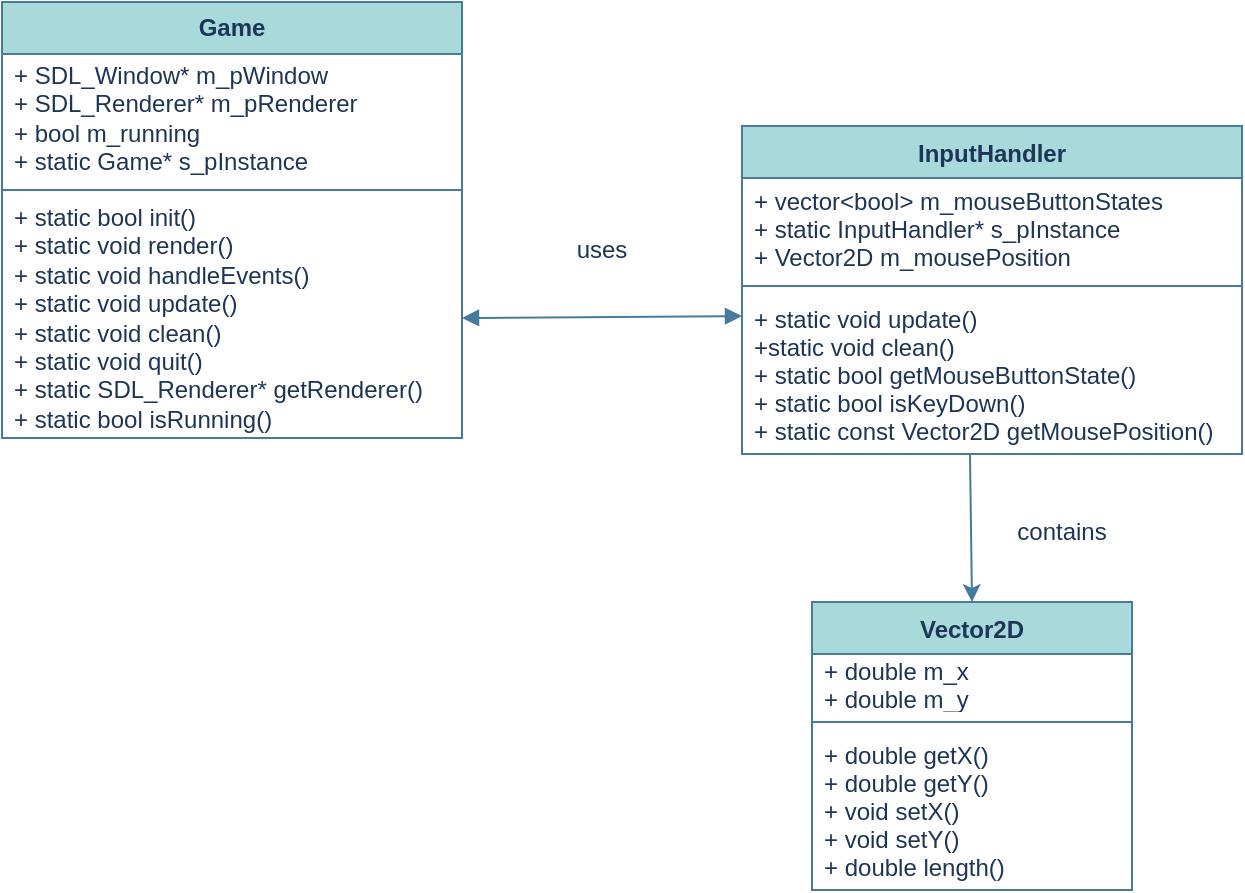 <mxfile>
    <diagram id="kzSkmYJDmj3nojiU0u4o" name="Page-1">
        <mxGraphModel dx="820" dy="459" grid="1" gridSize="10" guides="1" tooltips="1" connect="1" arrows="1" fold="1" page="1" pageScale="1" pageWidth="827" pageHeight="1169" background="#FFFFFF" math="0" shadow="0">
            <root>
                <mxCell id="0"/>
                <mxCell id="1" parent="0"/>
                <mxCell id="Ja4RdyoNQm9fj4kVBd8g-1" value="Game" style="swimlane;fontStyle=1;align=center;verticalAlign=middle;childLayout=stackLayout;horizontal=1;startSize=26;horizontalStack=0;resizeParent=1;resizeParentMax=0;resizeLast=0;collapsible=1;marginBottom=0;whiteSpace=wrap;fillColor=#A8DADC;strokeColor=#457B9D;fontColor=#1D3557;" parent="1" vertex="1">
                    <mxGeometry x="210" y="130" width="230" height="218" as="geometry"/>
                </mxCell>
                <mxCell id="Ja4RdyoNQm9fj4kVBd8g-2" value="+ SDL_Window* m_pWindow&#10;+ SDL_Renderer* m_pRenderer&#10;+ bool m_running&#10;+ static Game* s_pInstance" style="text;strokeColor=none;fillColor=none;align=left;verticalAlign=middle;spacingLeft=4;spacingRight=4;overflow=hidden;rotatable=0;points=[[0,0.5],[1,0.5]];portConstraint=eastwest;whiteSpace=wrap;fontColor=#1D3557;" parent="Ja4RdyoNQm9fj4kVBd8g-1" vertex="1">
                    <mxGeometry y="26" width="230" height="64" as="geometry"/>
                </mxCell>
                <mxCell id="Ja4RdyoNQm9fj4kVBd8g-3" value="" style="line;strokeWidth=1;fillColor=none;align=left;verticalAlign=middle;spacingTop=-1;spacingLeft=3;spacingRight=3;rotatable=0;labelPosition=right;points=[];portConstraint=eastwest;whiteSpace=wrap;labelBackgroundColor=#F1FAEE;strokeColor=#457B9D;fontColor=#1D3557;" parent="Ja4RdyoNQm9fj4kVBd8g-1" vertex="1">
                    <mxGeometry y="90" width="230" height="8" as="geometry"/>
                </mxCell>
                <mxCell id="Ja4RdyoNQm9fj4kVBd8g-4" value="+ static bool init()&#10;+ static void render()&#10;+ static void handleEvents()&#10;+ static void update()&#10;+ static void clean()&#10;+ static void quit()&#10;+ static SDL_Renderer* getRenderer()&#10;+ static bool isRunning()" style="text;strokeColor=none;fillColor=none;align=left;verticalAlign=middle;spacingLeft=4;spacingRight=4;overflow=hidden;rotatable=0;points=[[0,0.5],[1,0.5]];portConstraint=eastwest;whiteSpace=wrap;fontColor=#1D3557;" parent="Ja4RdyoNQm9fj4kVBd8g-1" vertex="1">
                    <mxGeometry y="98" width="230" height="120" as="geometry"/>
                </mxCell>
                <mxCell id="ieMhluZSxVRTjWrlqm2N-1" value="InputHandler" style="swimlane;fontStyle=1;align=center;verticalAlign=middle;childLayout=stackLayout;horizontal=1;startSize=26;horizontalStack=0;resizeParent=1;resizeParentMax=0;resizeLast=0;collapsible=1;marginBottom=0;fillColor=#A8DADC;strokeColor=#457B9D;fontColor=#1D3557;" parent="1" vertex="1">
                    <mxGeometry x="580" y="192" width="250" height="164" as="geometry"/>
                </mxCell>
                <mxCell id="ieMhluZSxVRTjWrlqm2N-2" value="+ vector&lt;bool&gt; m_mouseButtonStates&#10;+ static InputHandler* s_pInstance&#10;+ Vector2D m_mousePosition" style="text;strokeColor=none;fillColor=none;align=left;verticalAlign=middle;spacingLeft=4;spacingRight=4;overflow=hidden;rotatable=0;points=[[0,0.5],[1,0.5]];portConstraint=eastwest;fontColor=#1D3557;" parent="ieMhluZSxVRTjWrlqm2N-1" vertex="1">
                    <mxGeometry y="26" width="250" height="50" as="geometry"/>
                </mxCell>
                <mxCell id="ieMhluZSxVRTjWrlqm2N-3" value="" style="line;strokeWidth=1;fillColor=none;align=left;verticalAlign=middle;spacingTop=-1;spacingLeft=3;spacingRight=3;rotatable=0;labelPosition=right;points=[];portConstraint=eastwest;labelBackgroundColor=#F1FAEE;strokeColor=#457B9D;fontColor=#1D3557;" parent="ieMhluZSxVRTjWrlqm2N-1" vertex="1">
                    <mxGeometry y="76" width="250" height="8" as="geometry"/>
                </mxCell>
                <mxCell id="ieMhluZSxVRTjWrlqm2N-4" value="+ static void update()&#10;+static void clean()&#10;+ static bool getMouseButtonState()&#10;+ static bool isKeyDown()&#10;+ static const Vector2D getMousePosition()" style="text;strokeColor=none;fillColor=none;align=left;verticalAlign=middle;spacingLeft=4;spacingRight=4;overflow=hidden;rotatable=0;points=[[0,0.5],[1,0.5]];portConstraint=eastwest;fontColor=#1D3557;" parent="ieMhluZSxVRTjWrlqm2N-1" vertex="1">
                    <mxGeometry y="84" width="250" height="80" as="geometry"/>
                </mxCell>
                <mxCell id="ieMhluZSxVRTjWrlqm2N-7" value="" style="endArrow=block;startArrow=block;endFill=1;startFill=1;html=1;rounded=0;entryX=0;entryY=0.138;entryDx=0;entryDy=0;entryPerimeter=0;labelBackgroundColor=#F1FAEE;strokeColor=#457B9D;fontColor=#1D3557;exitX=1;exitY=0.5;exitDx=0;exitDy=0;" parent="1" target="ieMhluZSxVRTjWrlqm2N-4" edge="1" source="Ja4RdyoNQm9fj4kVBd8g-4">
                    <mxGeometry width="160" relative="1" as="geometry">
                        <mxPoint x="440" y="270" as="sourcePoint"/>
                        <mxPoint x="600" y="270" as="targetPoint"/>
                    </mxGeometry>
                </mxCell>
                <mxCell id="ieMhluZSxVRTjWrlqm2N-9" value="uses" style="text;html=1;strokeColor=none;fillColor=none;align=center;verticalAlign=middle;whiteSpace=wrap;rounded=0;fontColor=#1D3557;" parent="1" vertex="1">
                    <mxGeometry x="480" y="239" width="60" height="30" as="geometry"/>
                </mxCell>
                <mxCell id="ieMhluZSxVRTjWrlqm2N-10" value="Vector2D" style="swimlane;fontStyle=1;align=center;verticalAlign=top;childLayout=stackLayout;horizontal=1;startSize=26;horizontalStack=0;resizeParent=1;resizeParentMax=0;resizeLast=0;collapsible=1;marginBottom=0;fillColor=#A8DADC;strokeColor=#457B9D;fontColor=#1D3557;" parent="1" vertex="1">
                    <mxGeometry x="615" y="430" width="160" height="144" as="geometry"/>
                </mxCell>
                <mxCell id="ieMhluZSxVRTjWrlqm2N-11" value="+ double m_x&#10;+ double m_y" style="text;strokeColor=none;fillColor=none;align=left;verticalAlign=middle;spacingLeft=4;spacingRight=4;overflow=hidden;rotatable=0;points=[[0,0.5],[1,0.5]];portConstraint=eastwest;fontColor=#1D3557;" parent="ieMhluZSxVRTjWrlqm2N-10" vertex="1">
                    <mxGeometry y="26" width="160" height="30" as="geometry"/>
                </mxCell>
                <mxCell id="ieMhluZSxVRTjWrlqm2N-12" value="" style="line;strokeWidth=1;fillColor=none;align=left;verticalAlign=middle;spacingTop=-1;spacingLeft=3;spacingRight=3;rotatable=0;labelPosition=right;points=[];portConstraint=eastwest;labelBackgroundColor=#F1FAEE;strokeColor=#457B9D;fontColor=#1D3557;" parent="ieMhluZSxVRTjWrlqm2N-10" vertex="1">
                    <mxGeometry y="56" width="160" height="8" as="geometry"/>
                </mxCell>
                <mxCell id="ieMhluZSxVRTjWrlqm2N-13" value="+ double getX()&#10;+ double getY()&#10;+ void setX()&#10;+ void setY()&#10;+ double length()" style="text;strokeColor=none;fillColor=none;align=left;verticalAlign=middle;spacingLeft=4;spacingRight=4;overflow=hidden;rotatable=0;points=[[0,0.5],[1,0.5]];portConstraint=eastwest;fontColor=#1D3557;" parent="ieMhluZSxVRTjWrlqm2N-10" vertex="1">
                    <mxGeometry y="64" width="160" height="80" as="geometry"/>
                </mxCell>
                <mxCell id="ieMhluZSxVRTjWrlqm2N-17" value="" style="endArrow=classic;html=1;rounded=0;entryX=0.5;entryY=0;entryDx=0;entryDy=0;labelBackgroundColor=#F1FAEE;strokeColor=#457B9D;fontColor=#1D3557;exitX=0.456;exitY=1;exitDx=0;exitDy=0;exitPerimeter=0;" parent="1" source="ieMhluZSxVRTjWrlqm2N-4" target="ieMhluZSxVRTjWrlqm2N-10" edge="1">
                    <mxGeometry width="50" height="50" relative="1" as="geometry">
                        <mxPoint x="695" y="360" as="sourcePoint"/>
                        <mxPoint x="520" y="360" as="targetPoint"/>
                    </mxGeometry>
                </mxCell>
                <mxCell id="ieMhluZSxVRTjWrlqm2N-18" value="contains" style="text;html=1;strokeColor=none;fillColor=none;align=center;verticalAlign=middle;whiteSpace=wrap;rounded=0;fontColor=#1D3557;" parent="1" vertex="1">
                    <mxGeometry x="710" y="380" width="60" height="30" as="geometry"/>
                </mxCell>
            </root>
        </mxGraphModel>
    </diagram>
</mxfile>